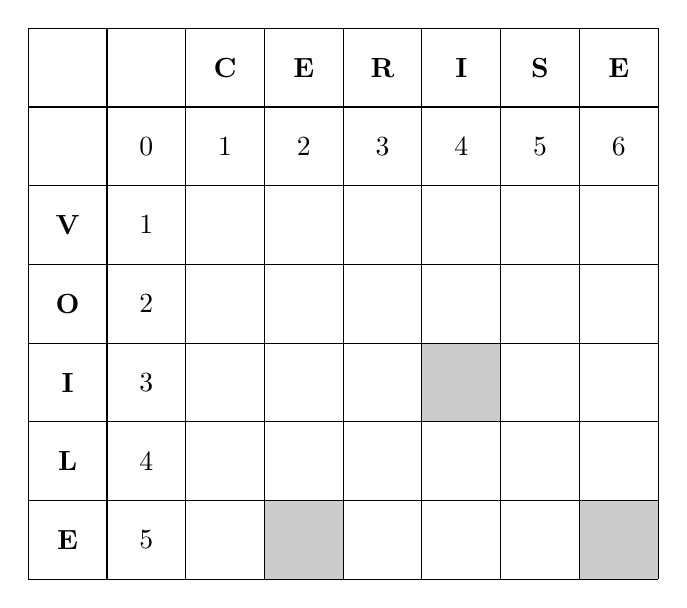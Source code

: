 \begin{tikzpicture}

% Lettres communes
\fill[black!20] (4,-3) rectangle ++(1,1);
\fill[black!20] (2,-5) rectangle ++(1,1);
\fill[black!20] (6,-5) rectangle ++(1,1);

% Grille
\draw (-1,2) grid ++(8,-7);

% Mot 1
\node at (-0.5,-0.5) {\bf V};
\node at (-0.5,-1.5) {\bf O};
\node at (-0.5,-2.5) {\bf I};
\node at (-0.5,-3.5) {\bf L};
\node at (-0.5,-4.5) {\bf E};

% Mot 2
\node at (1.5,1.5) {\bf C};
\node at (2.5,1.5) {\bf E};
\node at (3.5,1.5) {\bf R};
\node at (4.5,1.5) {\bf I};
\node at (5.5,1.5) {\bf S};
\node at (6.5,1.5) {\bf E};

% Initialisation
\foreach \i in {0,...,6}{
  \node at (\i+0.5,0.5) {$\i$};
}
\foreach \i in {1,...,5}{
  \node at (0.5,-\i+0.5) {$\i$};
}


% Cases intÃ©rieurs

% Ligne 1
% \node at (1.5,-0.5) {$0$};
% \node at (2.5,-0.5) {$1$};
% \node at (3.5,-0.5) {$2$};
% \node at (4.5,-0.5) {$3$};

% Ligne 2
% \node at (1.5,-1.5) {$1$};
% \node at (2.5,-1.5) {$1$};
% \node at (3.5,-1.5) {$1$};
% \node at (4.5,-1.5) {$2$};

% Ligne 3
% \node at (1.5,-2.5) {$2$};
% \node at (2.5,-2.5) {$2$};
% \node at (3.5,-2.5) {$2$};
% \node at (4.5,-2.5) {$2$};


\end{tikzpicture}
